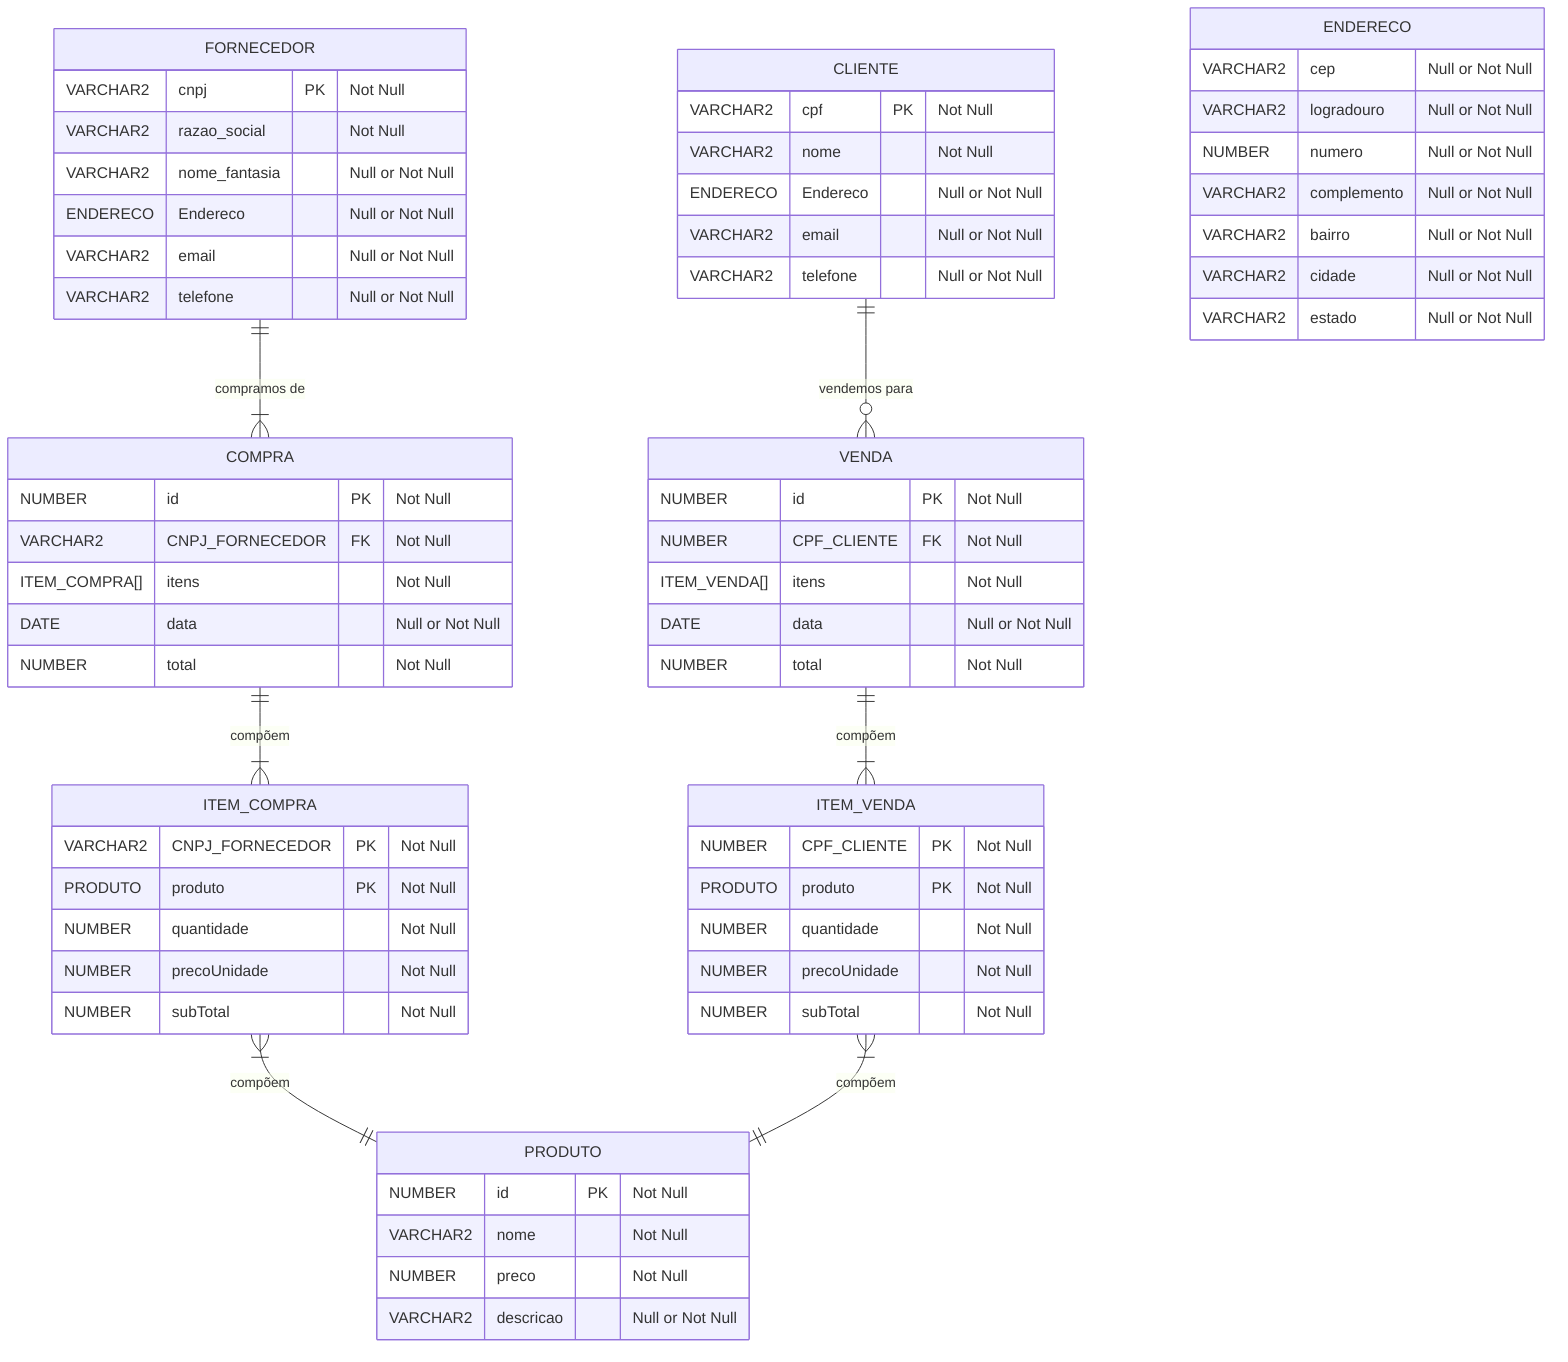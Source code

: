 erDiagram
    FORNECEDOR {
        VARCHAR2 cnpj PK "Not Null"
        VARCHAR2 razao_social "Not Null"
        VARCHAR2 nome_fantasia "Null or Not Null"
        ENDERECO Endereco "Null or Not Null"
        VARCHAR2 email "Null or Not Null"
        VARCHAR2 telefone "Null or Not Null"
    }

    ITEM_COMPRA {
        VARCHAR2 CNPJ_FORNECEDOR PK "Not Null"
        PRODUTO produto PK "Not Null"
        NUMBER quantidade "Not Null"
        NUMBER precoUnidade "Not Null"
        NUMBER subTotal "Not Null"
    }

    COMPRA {
        NUMBER id PK "Not Null"
        VARCHAR2 CNPJ_FORNECEDOR FK "Not Null"
        ITEM_COMPRA[] itens "Not Null"
        DATE data "Null or Not Null"
        NUMBER total "Not Null"
    }

    CLIENTE {
        VARCHAR2 cpf PK "Not Null"
        VARCHAR2 nome "Not Null"
        ENDERECO Endereco "Null or Not Null"
        VARCHAR2 email "Null or Not Null"
        VARCHAR2 telefone "Null or Not Null"
    }

    ITEM_VENDA {
        NUMBER CPF_CLIENTE PK "Not Null"
        PRODUTO produto PK "Not Null"
        NUMBER quantidade "Not Null"
        NUMBER precoUnidade "Not Null"
        NUMBER subTotal "Not Null"
    }

    VENDA {
        NUMBER id PK "Not Null"
        NUMBER CPF_CLIENTE FK "Not Null"
        ITEM_VENDA[] itens "Not Null"
        DATE data "Null or Not Null"
        NUMBER total "Not Null"
    }

    PRODUTO {
        NUMBER id PK "Not Null"
        VARCHAR2 nome "Not Null"
        NUMBER preco "Not Null"
        VARCHAR2 descricao "Null or Not Null"
    }

    ENDERECO {
        VARCHAR2 cep "Null or Not Null"
        VARCHAR2 logradouro "Null or Not Null"
        NUMBER numero "Null or Not Null"
        VARCHAR2 complemento "Null or Not Null"
        VARCHAR2 bairro "Null or Not Null"
        VARCHAR2 cidade "Null or Not Null"
        VARCHAR2 estado "Null or Not Null"
    }

    FORNECEDOR ||--|{ COMPRA : "compramos de"
    COMPRA ||--|{ ITEM_COMPRA : "compõem"

    CLIENTE ||--O{ VENDA : "vendemos para"
    VENDA ||--|{ ITEM_VENDA : "compõem"

    ITEM_COMPRA }|--|| PRODUTO : "compõem"
    ITEM_VENDA }|--|| PRODUTO : "compõem"